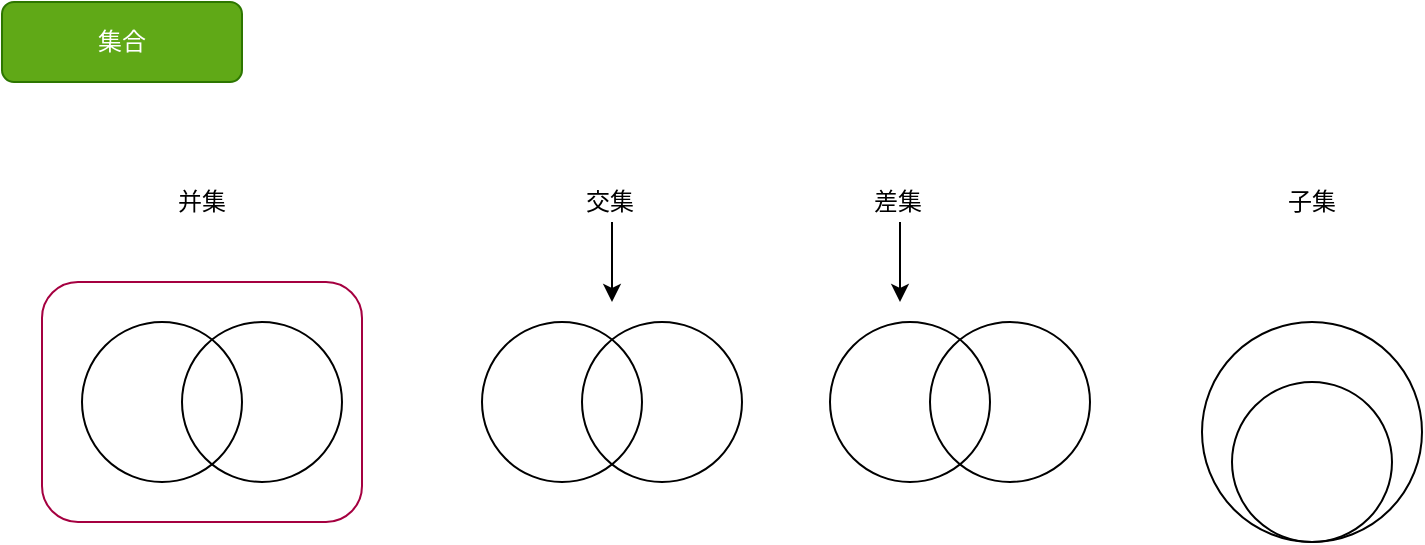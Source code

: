 <mxfile>
    <diagram id="CZ_DOVbW7E_YBrCgyMEj" name="第 1 页">
        <mxGraphModel dx="235" dy="388" grid="1" gridSize="10" guides="1" tooltips="1" connect="1" arrows="1" fold="1" page="1" pageScale="1" pageWidth="827" pageHeight="1169" math="0" shadow="0">
            <root>
                <mxCell id="0"/>
                <mxCell id="1" parent="0"/>
                <mxCell id="2" value="" style="ellipse;whiteSpace=wrap;html=1;aspect=fixed;fillColor=none;" vertex="1" parent="1">
                    <mxGeometry x="40" y="160" width="80" height="80" as="geometry"/>
                </mxCell>
                <mxCell id="3" value="" style="ellipse;whiteSpace=wrap;html=1;aspect=fixed;fillColor=none;" vertex="1" parent="1">
                    <mxGeometry x="90" y="160" width="80" height="80" as="geometry"/>
                </mxCell>
                <mxCell id="4" value="集合" style="rounded=1;whiteSpace=wrap;html=1;fillColor=#60a917;strokeColor=#2D7600;fontColor=#ffffff;" vertex="1" parent="1">
                    <mxGeometry width="120" height="40" as="geometry"/>
                </mxCell>
                <mxCell id="5" value="并集" style="text;html=1;strokeColor=none;fillColor=none;align=center;verticalAlign=middle;whiteSpace=wrap;rounded=0;" vertex="1" parent="1">
                    <mxGeometry x="80" y="90" width="40" height="20" as="geometry"/>
                </mxCell>
                <mxCell id="9" value="" style="rounded=1;whiteSpace=wrap;html=1;strokeColor=#A50040;fontColor=#ffffff;fillColor=none;" vertex="1" parent="1">
                    <mxGeometry x="20" y="140" width="160" height="120" as="geometry"/>
                </mxCell>
                <mxCell id="12" value="" style="ellipse;whiteSpace=wrap;html=1;aspect=fixed;fillColor=none;" vertex="1" parent="1">
                    <mxGeometry x="240" y="160" width="80" height="80" as="geometry"/>
                </mxCell>
                <mxCell id="13" value="" style="ellipse;whiteSpace=wrap;html=1;aspect=fixed;fillColor=none;" vertex="1" parent="1">
                    <mxGeometry x="290" y="160" width="80" height="80" as="geometry"/>
                </mxCell>
                <mxCell id="14" value="交集" style="text;html=1;strokeColor=none;fillColor=none;align=center;verticalAlign=middle;whiteSpace=wrap;rounded=0;" vertex="1" parent="1">
                    <mxGeometry x="284" y="90" width="40" height="20" as="geometry"/>
                </mxCell>
                <mxCell id="20" value="" style="endArrow=classic;html=1;" edge="1" parent="1">
                    <mxGeometry width="50" height="50" relative="1" as="geometry">
                        <mxPoint x="305" y="110" as="sourcePoint"/>
                        <mxPoint x="305" y="150" as="targetPoint"/>
                    </mxGeometry>
                </mxCell>
                <mxCell id="25" value="" style="ellipse;whiteSpace=wrap;html=1;aspect=fixed;fillColor=none;" vertex="1" parent="1">
                    <mxGeometry x="414" y="160" width="80" height="80" as="geometry"/>
                </mxCell>
                <mxCell id="26" value="" style="ellipse;whiteSpace=wrap;html=1;aspect=fixed;fillColor=none;" vertex="1" parent="1">
                    <mxGeometry x="464" y="160" width="80" height="80" as="geometry"/>
                </mxCell>
                <mxCell id="27" value="差集" style="text;html=1;strokeColor=none;fillColor=none;align=center;verticalAlign=middle;whiteSpace=wrap;rounded=0;" vertex="1" parent="1">
                    <mxGeometry x="428" y="90" width="40" height="20" as="geometry"/>
                </mxCell>
                <mxCell id="28" value="" style="endArrow=classic;html=1;" edge="1" parent="1">
                    <mxGeometry width="50" height="50" relative="1" as="geometry">
                        <mxPoint x="449" y="110" as="sourcePoint"/>
                        <mxPoint x="449" y="150" as="targetPoint"/>
                    </mxGeometry>
                </mxCell>
                <mxCell id="30" value="" style="ellipse;whiteSpace=wrap;html=1;aspect=fixed;fillColor=none;" vertex="1" parent="1">
                    <mxGeometry x="600" y="160" width="110" height="110" as="geometry"/>
                </mxCell>
                <mxCell id="31" value="子集" style="text;html=1;strokeColor=none;fillColor=none;align=center;verticalAlign=middle;whiteSpace=wrap;rounded=0;" vertex="1" parent="1">
                    <mxGeometry x="635" y="90" width="40" height="20" as="geometry"/>
                </mxCell>
                <mxCell id="33" value="" style="ellipse;whiteSpace=wrap;html=1;aspect=fixed;fillColor=none;" vertex="1" parent="1">
                    <mxGeometry x="615" y="190" width="80" height="80" as="geometry"/>
                </mxCell>
            </root>
        </mxGraphModel>
    </diagram>
</mxfile>